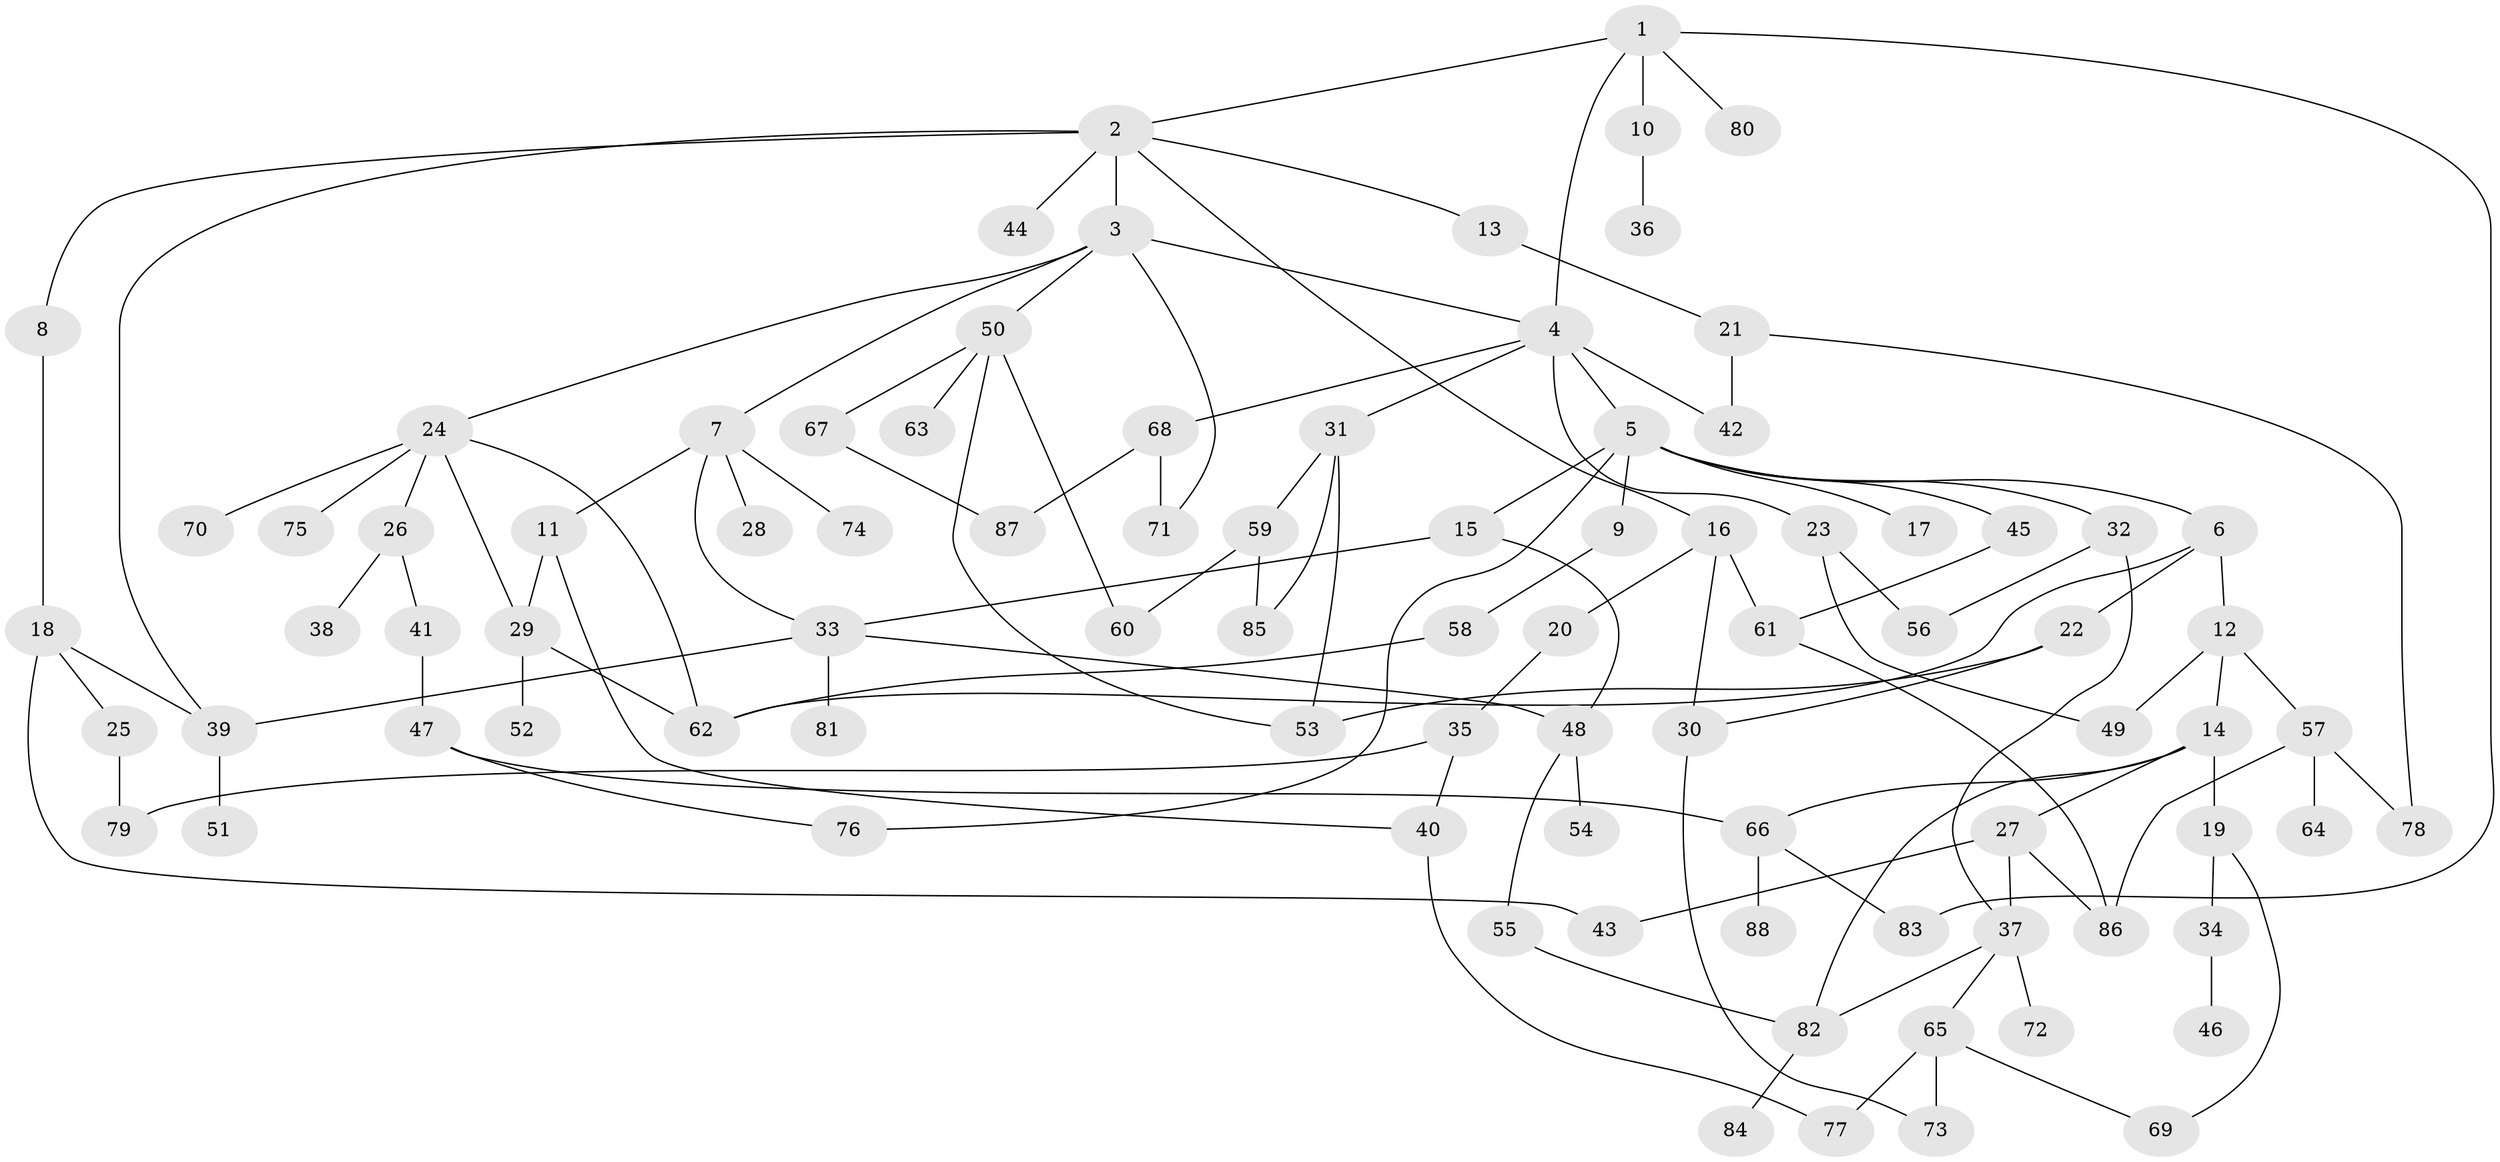 // coarse degree distribution, {2: 0.28846153846153844, 11: 0.019230769230769232, 1: 0.34615384615384615, 5: 0.09615384615384616, 3: 0.09615384615384616, 8: 0.038461538461538464, 4: 0.07692307692307693, 6: 0.019230769230769232, 9: 0.019230769230769232}
// Generated by graph-tools (version 1.1) at 2025/46/03/04/25 21:46:17]
// undirected, 88 vertices, 122 edges
graph export_dot {
graph [start="1"]
  node [color=gray90,style=filled];
  1;
  2;
  3;
  4;
  5;
  6;
  7;
  8;
  9;
  10;
  11;
  12;
  13;
  14;
  15;
  16;
  17;
  18;
  19;
  20;
  21;
  22;
  23;
  24;
  25;
  26;
  27;
  28;
  29;
  30;
  31;
  32;
  33;
  34;
  35;
  36;
  37;
  38;
  39;
  40;
  41;
  42;
  43;
  44;
  45;
  46;
  47;
  48;
  49;
  50;
  51;
  52;
  53;
  54;
  55;
  56;
  57;
  58;
  59;
  60;
  61;
  62;
  63;
  64;
  65;
  66;
  67;
  68;
  69;
  70;
  71;
  72;
  73;
  74;
  75;
  76;
  77;
  78;
  79;
  80;
  81;
  82;
  83;
  84;
  85;
  86;
  87;
  88;
  1 -- 2;
  1 -- 4;
  1 -- 10;
  1 -- 80;
  1 -- 83;
  2 -- 3;
  2 -- 8;
  2 -- 13;
  2 -- 16;
  2 -- 44;
  2 -- 39;
  3 -- 7;
  3 -- 24;
  3 -- 50;
  3 -- 71;
  3 -- 4;
  4 -- 5;
  4 -- 23;
  4 -- 31;
  4 -- 68;
  4 -- 42;
  5 -- 6;
  5 -- 9;
  5 -- 15;
  5 -- 17;
  5 -- 32;
  5 -- 45;
  5 -- 76;
  6 -- 12;
  6 -- 22;
  6 -- 62;
  7 -- 11;
  7 -- 28;
  7 -- 74;
  7 -- 33;
  8 -- 18;
  9 -- 58;
  10 -- 36;
  11 -- 29;
  11 -- 40;
  12 -- 14;
  12 -- 57;
  12 -- 49;
  13 -- 21;
  14 -- 19;
  14 -- 27;
  14 -- 82;
  14 -- 66;
  15 -- 33;
  15 -- 48;
  16 -- 20;
  16 -- 30;
  16 -- 61;
  18 -- 25;
  18 -- 43;
  18 -- 39;
  19 -- 34;
  19 -- 69;
  20 -- 35;
  21 -- 42;
  21 -- 78;
  22 -- 53;
  22 -- 30;
  23 -- 49;
  23 -- 56;
  24 -- 26;
  24 -- 29;
  24 -- 70;
  24 -- 75;
  24 -- 62;
  25 -- 79;
  26 -- 38;
  26 -- 41;
  27 -- 37;
  27 -- 86;
  27 -- 43;
  29 -- 52;
  29 -- 62;
  30 -- 73;
  31 -- 53;
  31 -- 59;
  31 -- 85;
  32 -- 37;
  32 -- 56;
  33 -- 39;
  33 -- 48;
  33 -- 81;
  34 -- 46;
  35 -- 40;
  35 -- 79;
  37 -- 65;
  37 -- 72;
  37 -- 82;
  39 -- 51;
  40 -- 77;
  41 -- 47;
  45 -- 61;
  47 -- 66;
  47 -- 76;
  48 -- 54;
  48 -- 55;
  50 -- 60;
  50 -- 63;
  50 -- 67;
  50 -- 53;
  55 -- 82;
  57 -- 64;
  57 -- 78;
  57 -- 86;
  58 -- 62;
  59 -- 85;
  59 -- 60;
  61 -- 86;
  65 -- 69;
  65 -- 73;
  65 -- 77;
  66 -- 88;
  66 -- 83;
  67 -- 87;
  68 -- 71;
  68 -- 87;
  82 -- 84;
}

